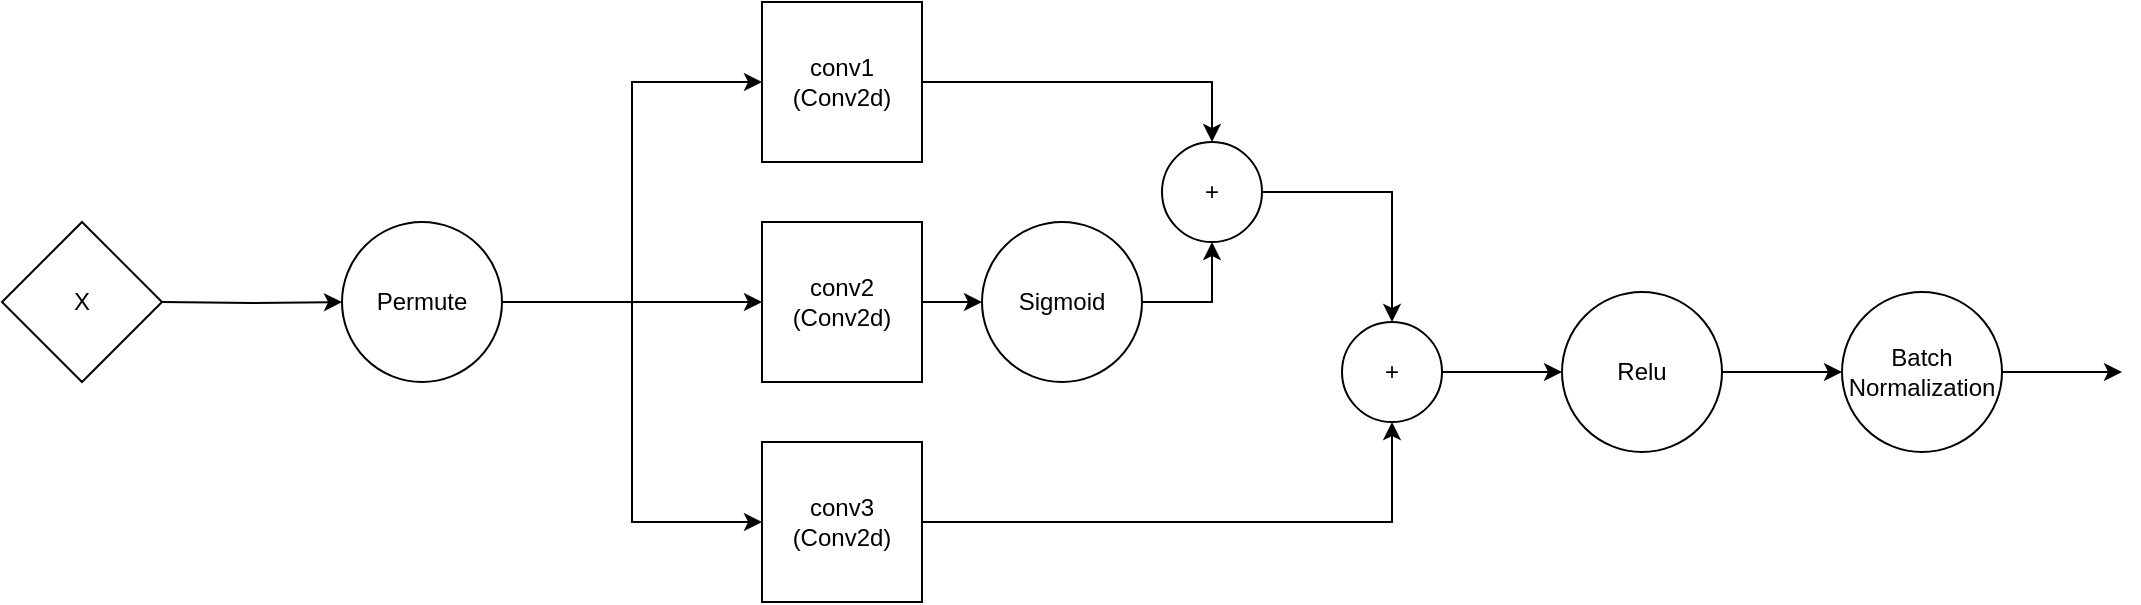 <mxfile version="16.5.1" type="device"><diagram id="La02TRPx7T7ee0zsg8z0" name="Page-1"><mxGraphModel dx="2249" dy="905" grid="1" gridSize="10" guides="1" tooltips="1" connect="1" arrows="1" fold="1" page="1" pageScale="1" pageWidth="827" pageHeight="1169" math="0" shadow="0"><root><mxCell id="0"/><mxCell id="1" parent="0"/><mxCell id="yYC8psEmb3nBHCw6nNyR-1" style="edgeStyle=orthogonalEdgeStyle;rounded=0;orthogonalLoop=1;jettySize=auto;html=1;exitX=1;exitY=0.5;exitDx=0;exitDy=0;entryX=0.5;entryY=0;entryDx=0;entryDy=0;" edge="1" parent="1" source="yYC8psEmb3nBHCw6nNyR-3" target="yYC8psEmb3nBHCw6nNyR-13"><mxGeometry relative="1" as="geometry"/></mxCell><mxCell id="yYC8psEmb3nBHCw6nNyR-2" style="edgeStyle=orthogonalEdgeStyle;rounded=0;orthogonalLoop=1;jettySize=auto;html=1;entryX=0;entryY=0.5;entryDx=0;entryDy=0;" edge="1" parent="1" target="yYC8psEmb3nBHCw6nNyR-11"><mxGeometry relative="1" as="geometry"><mxPoint x="-70" y="280" as="sourcePoint"/></mxGeometry></mxCell><mxCell id="yYC8psEmb3nBHCw6nNyR-3" value="conv1&lt;br&gt;(Conv2d)" style="whiteSpace=wrap;html=1;aspect=fixed;" vertex="1" parent="1"><mxGeometry x="230" y="130" width="80" height="80" as="geometry"/></mxCell><mxCell id="yYC8psEmb3nBHCw6nNyR-4" style="edgeStyle=orthogonalEdgeStyle;rounded=0;orthogonalLoop=1;jettySize=auto;html=1;exitX=1;exitY=0.5;exitDx=0;exitDy=0;entryX=0;entryY=0.5;entryDx=0;entryDy=0;" edge="1" parent="1" source="yYC8psEmb3nBHCw6nNyR-5" target="yYC8psEmb3nBHCw6nNyR-15"><mxGeometry relative="1" as="geometry"/></mxCell><mxCell id="yYC8psEmb3nBHCw6nNyR-5" value="conv2&lt;br&gt;(Conv2d)" style="whiteSpace=wrap;html=1;aspect=fixed;" vertex="1" parent="1"><mxGeometry x="230" y="240" width="80" height="80" as="geometry"/></mxCell><mxCell id="yYC8psEmb3nBHCw6nNyR-6" style="edgeStyle=orthogonalEdgeStyle;rounded=0;orthogonalLoop=1;jettySize=auto;html=1;exitX=1;exitY=0.5;exitDx=0;exitDy=0;entryX=0.5;entryY=1;entryDx=0;entryDy=0;" edge="1" parent="1" source="yYC8psEmb3nBHCw6nNyR-7" target="yYC8psEmb3nBHCw6nNyR-17"><mxGeometry relative="1" as="geometry"/></mxCell><mxCell id="yYC8psEmb3nBHCw6nNyR-7" value="conv3&lt;br&gt;(Conv2d)" style="whiteSpace=wrap;html=1;aspect=fixed;" vertex="1" parent="1"><mxGeometry x="230" y="350" width="80" height="80" as="geometry"/></mxCell><mxCell id="yYC8psEmb3nBHCw6nNyR-8" style="edgeStyle=orthogonalEdgeStyle;rounded=0;orthogonalLoop=1;jettySize=auto;html=1;exitX=1;exitY=0.5;exitDx=0;exitDy=0;entryX=0;entryY=0.5;entryDx=0;entryDy=0;" edge="1" parent="1" source="yYC8psEmb3nBHCw6nNyR-11" target="yYC8psEmb3nBHCw6nNyR-5"><mxGeometry relative="1" as="geometry"/></mxCell><mxCell id="yYC8psEmb3nBHCw6nNyR-9" style="edgeStyle=orthogonalEdgeStyle;rounded=0;orthogonalLoop=1;jettySize=auto;html=1;exitX=1;exitY=0.5;exitDx=0;exitDy=0;entryX=0;entryY=0.5;entryDx=0;entryDy=0;" edge="1" parent="1" source="yYC8psEmb3nBHCw6nNyR-11" target="yYC8psEmb3nBHCw6nNyR-3"><mxGeometry relative="1" as="geometry"/></mxCell><mxCell id="yYC8psEmb3nBHCw6nNyR-10" style="edgeStyle=orthogonalEdgeStyle;rounded=0;orthogonalLoop=1;jettySize=auto;html=1;exitX=1;exitY=0.5;exitDx=0;exitDy=0;entryX=0;entryY=0.5;entryDx=0;entryDy=0;" edge="1" parent="1" source="yYC8psEmb3nBHCw6nNyR-11" target="yYC8psEmb3nBHCw6nNyR-7"><mxGeometry relative="1" as="geometry"/></mxCell><mxCell id="yYC8psEmb3nBHCw6nNyR-11" value="Permute" style="ellipse;whiteSpace=wrap;html=1;aspect=fixed;" vertex="1" parent="1"><mxGeometry x="20" y="240" width="80" height="80" as="geometry"/></mxCell><mxCell id="yYC8psEmb3nBHCw6nNyR-12" style="edgeStyle=orthogonalEdgeStyle;rounded=0;orthogonalLoop=1;jettySize=auto;html=1;exitX=1;exitY=0.5;exitDx=0;exitDy=0;entryX=0.5;entryY=0;entryDx=0;entryDy=0;" edge="1" parent="1" source="yYC8psEmb3nBHCw6nNyR-13" target="yYC8psEmb3nBHCw6nNyR-17"><mxGeometry relative="1" as="geometry"/></mxCell><mxCell id="yYC8psEmb3nBHCw6nNyR-13" value="+" style="ellipse;whiteSpace=wrap;html=1;aspect=fixed;" vertex="1" parent="1"><mxGeometry x="430" y="200" width="50" height="50" as="geometry"/></mxCell><mxCell id="yYC8psEmb3nBHCw6nNyR-14" style="edgeStyle=orthogonalEdgeStyle;rounded=0;orthogonalLoop=1;jettySize=auto;html=1;exitX=1;exitY=0.5;exitDx=0;exitDy=0;entryX=0.5;entryY=1;entryDx=0;entryDy=0;" edge="1" parent="1" source="yYC8psEmb3nBHCw6nNyR-15" target="yYC8psEmb3nBHCw6nNyR-13"><mxGeometry relative="1" as="geometry"/></mxCell><mxCell id="yYC8psEmb3nBHCw6nNyR-15" value="Sigmoid" style="ellipse;whiteSpace=wrap;html=1;aspect=fixed;" vertex="1" parent="1"><mxGeometry x="340" y="240" width="80" height="80" as="geometry"/></mxCell><mxCell id="yYC8psEmb3nBHCw6nNyR-16" style="edgeStyle=orthogonalEdgeStyle;rounded=0;orthogonalLoop=1;jettySize=auto;html=1;exitX=1;exitY=0.5;exitDx=0;exitDy=0;entryX=0;entryY=0.5;entryDx=0;entryDy=0;" edge="1" parent="1" source="yYC8psEmb3nBHCw6nNyR-17" target="yYC8psEmb3nBHCw6nNyR-19"><mxGeometry relative="1" as="geometry"/></mxCell><mxCell id="yYC8psEmb3nBHCw6nNyR-17" value="+" style="ellipse;whiteSpace=wrap;html=1;aspect=fixed;" vertex="1" parent="1"><mxGeometry x="520" y="290" width="50" height="50" as="geometry"/></mxCell><mxCell id="yYC8psEmb3nBHCw6nNyR-18" style="edgeStyle=orthogonalEdgeStyle;rounded=0;orthogonalLoop=1;jettySize=auto;html=1;exitX=1;exitY=0.5;exitDx=0;exitDy=0;entryX=0;entryY=0.5;entryDx=0;entryDy=0;" edge="1" parent="1" source="yYC8psEmb3nBHCw6nNyR-19" target="yYC8psEmb3nBHCw6nNyR-21"><mxGeometry relative="1" as="geometry"/></mxCell><mxCell id="yYC8psEmb3nBHCw6nNyR-19" value="Relu" style="ellipse;whiteSpace=wrap;html=1;aspect=fixed;" vertex="1" parent="1"><mxGeometry x="630" y="275" width="80" height="80" as="geometry"/></mxCell><mxCell id="yYC8psEmb3nBHCw6nNyR-20" style="edgeStyle=orthogonalEdgeStyle;rounded=0;orthogonalLoop=1;jettySize=auto;html=1;exitX=1;exitY=0.5;exitDx=0;exitDy=0;" edge="1" parent="1" source="yYC8psEmb3nBHCw6nNyR-21"><mxGeometry relative="1" as="geometry"><mxPoint x="910" y="315" as="targetPoint"/></mxGeometry></mxCell><mxCell id="yYC8psEmb3nBHCw6nNyR-21" value="Batch Normalization" style="ellipse;whiteSpace=wrap;html=1;aspect=fixed;" vertex="1" parent="1"><mxGeometry x="770" y="275" width="80" height="80" as="geometry"/></mxCell><mxCell id="yYC8psEmb3nBHCw6nNyR-22" value="X" style="rhombus;whiteSpace=wrap;html=1;" vertex="1" parent="1"><mxGeometry x="-150" y="240" width="80" height="80" as="geometry"/></mxCell></root></mxGraphModel></diagram></mxfile>